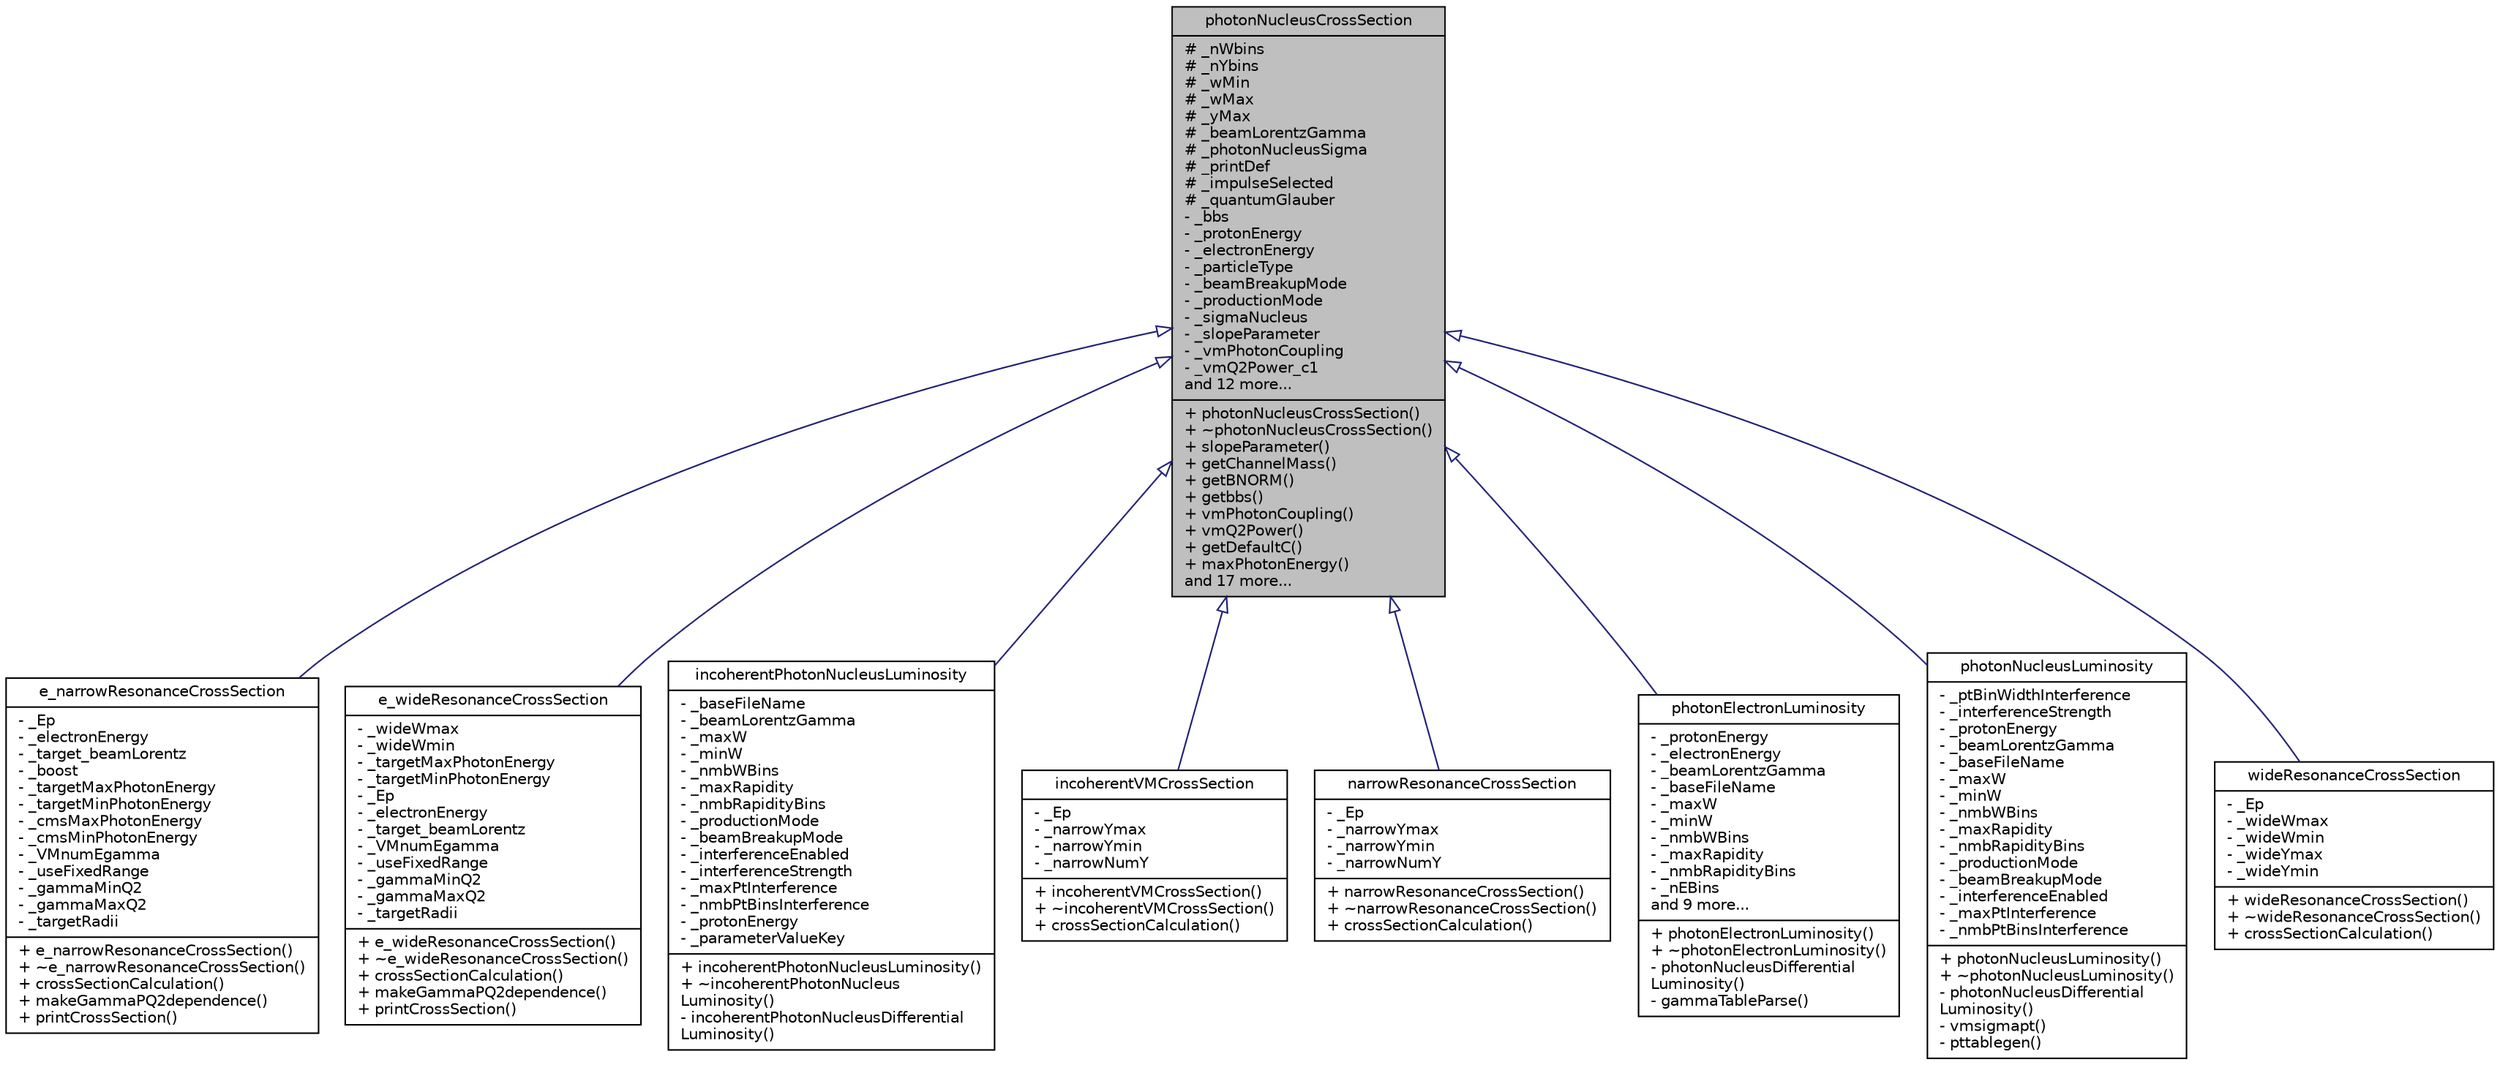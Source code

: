 digraph "photonNucleusCrossSection"
{
 // LATEX_PDF_SIZE
  bgcolor="transparent";
  edge [fontname="Helvetica",fontsize="10",labelfontname="Helvetica",labelfontsize="10"];
  node [fontname="Helvetica",fontsize="10",shape=record];
  Node0 [label="{photonNucleusCrossSection\n|# _nWbins\l# _nYbins\l# _wMin\l# _wMax\l# _yMax\l# _beamLorentzGamma\l# _photonNucleusSigma\l# _printDef\l# _impulseSelected\l# _quantumGlauber\l- _bbs\l- _protonEnergy\l- _electronEnergy\l- _particleType\l- _beamBreakupMode\l- _productionMode\l- _sigmaNucleus\l- _slopeParameter\l- _vmPhotonCoupling\l- _vmQ2Power_c1\land 12 more...\l|+ photonNucleusCrossSection()\l+ ~photonNucleusCrossSection()\l+ slopeParameter()\l+ getChannelMass()\l+ getBNORM()\l+ getbbs()\l+ vmPhotonCoupling()\l+ vmQ2Power()\l+ getDefaultC()\l+ maxPhotonEnergy()\land 17 more...\l}",height=0.2,width=0.4,color="black", fillcolor="grey75", style="filled", fontcolor="black",tooltip=" "];
  Node0 -> Node1 [dir="back",color="midnightblue",fontsize="10",style="solid",arrowtail="onormal",fontname="Helvetica"];
  Node1 [label="{e_narrowResonanceCrossSection\n|- _Ep\l- _electronEnergy\l- _target_beamLorentz\l- _boost\l- _targetMaxPhotonEnergy\l- _targetMinPhotonEnergy\l- _cmsMaxPhotonEnergy\l- _cmsMinPhotonEnergy\l- _VMnumEgamma\l- _useFixedRange\l- _gammaMinQ2\l- _gammaMaxQ2\l- _targetRadii\l|+ e_narrowResonanceCrossSection()\l+ ~e_narrowResonanceCrossSection()\l+ crossSectionCalculation()\l+ makeGammaPQ2dependence()\l+ printCrossSection()\l}",height=0.2,width=0.4,color="black",URL="$classe__narrowResonanceCrossSection.html",tooltip=" "];
  Node0 -> Node2 [dir="back",color="midnightblue",fontsize="10",style="solid",arrowtail="onormal",fontname="Helvetica"];
  Node2 [label="{e_wideResonanceCrossSection\n|- _wideWmax\l- _wideWmin\l- _targetMaxPhotonEnergy\l- _targetMinPhotonEnergy\l- _Ep\l- _electronEnergy\l- _target_beamLorentz\l- _VMnumEgamma\l- _useFixedRange\l- _gammaMinQ2\l- _gammaMaxQ2\l- _targetRadii\l|+ e_wideResonanceCrossSection()\l+ ~e_wideResonanceCrossSection()\l+ crossSectionCalculation()\l+ makeGammaPQ2dependence()\l+ printCrossSection()\l}",height=0.2,width=0.4,color="black",URL="$classe__wideResonanceCrossSection.html",tooltip=" "];
  Node0 -> Node3 [dir="back",color="midnightblue",fontsize="10",style="solid",arrowtail="onormal",fontname="Helvetica"];
  Node3 [label="{incoherentPhotonNucleusLuminosity\n|- _baseFileName\l- _beamLorentzGamma\l- _maxW\l- _minW\l- _nmbWBins\l- _maxRapidity\l- _nmbRapidityBins\l- _productionMode\l- _beamBreakupMode\l- _interferenceEnabled\l- _interferenceStrength\l- _maxPtInterference\l- _nmbPtBinsInterference\l- _protonEnergy\l- _parameterValueKey\l|+ incoherentPhotonNucleusLuminosity()\l+ ~incoherentPhotonNucleus\lLuminosity()\l- incoherentPhotonNucleusDifferential\lLuminosity()\l}",height=0.2,width=0.4,color="black",URL="$classincoherentPhotonNucleusLuminosity.html",tooltip=" "];
  Node0 -> Node4 [dir="back",color="midnightblue",fontsize="10",style="solid",arrowtail="onormal",fontname="Helvetica"];
  Node4 [label="{incoherentVMCrossSection\n|- _Ep\l- _narrowYmax\l- _narrowYmin\l- _narrowNumY\l|+ incoherentVMCrossSection()\l+ ~incoherentVMCrossSection()\l+ crossSectionCalculation()\l}",height=0.2,width=0.4,color="black",URL="$classincoherentVMCrossSection.html",tooltip=" "];
  Node0 -> Node5 [dir="back",color="midnightblue",fontsize="10",style="solid",arrowtail="onormal",fontname="Helvetica"];
  Node5 [label="{narrowResonanceCrossSection\n|- _Ep\l- _narrowYmax\l- _narrowYmin\l- _narrowNumY\l|+ narrowResonanceCrossSection()\l+ ~narrowResonanceCrossSection()\l+ crossSectionCalculation()\l}",height=0.2,width=0.4,color="black",URL="$classnarrowResonanceCrossSection.html",tooltip=" "];
  Node0 -> Node6 [dir="back",color="midnightblue",fontsize="10",style="solid",arrowtail="onormal",fontname="Helvetica"];
  Node6 [label="{photonElectronLuminosity\n|- _protonEnergy\l- _electronEnergy\l- _beamLorentzGamma\l- _baseFileName\l- _maxW\l- _minW\l- _nmbWBins\l- _maxRapidity\l- _nmbRapidityBins\l- _nEBins\land 9 more...\l|+ photonElectronLuminosity()\l+ ~photonElectronLuminosity()\l- photonNucleusDifferential\lLuminosity()\l- gammaTableParse()\l}",height=0.2,width=0.4,color="black",URL="$classphotonElectronLuminosity.html",tooltip=" "];
  Node0 -> Node7 [dir="back",color="midnightblue",fontsize="10",style="solid",arrowtail="onormal",fontname="Helvetica"];
  Node7 [label="{photonNucleusLuminosity\n|- _ptBinWidthInterference\l- _interferenceStrength\l- _protonEnergy\l- _beamLorentzGamma\l- _baseFileName\l- _maxW\l- _minW\l- _nmbWBins\l- _maxRapidity\l- _nmbRapidityBins\l- _productionMode\l- _beamBreakupMode\l- _interferenceEnabled\l- _maxPtInterference\l- _nmbPtBinsInterference\l|+ photonNucleusLuminosity()\l+ ~photonNucleusLuminosity()\l- photonNucleusDifferential\lLuminosity()\l- vmsigmapt()\l- pttablegen()\l}",height=0.2,width=0.4,color="black",URL="$classphotonNucleusLuminosity.html",tooltip=" "];
  Node0 -> Node8 [dir="back",color="midnightblue",fontsize="10",style="solid",arrowtail="onormal",fontname="Helvetica"];
  Node8 [label="{wideResonanceCrossSection\n|- _Ep\l- _wideWmax\l- _wideWmin\l- _wideYmax\l- _wideYmin\l|+ wideResonanceCrossSection()\l+ ~wideResonanceCrossSection()\l+ crossSectionCalculation()\l}",height=0.2,width=0.4,color="black",URL="$classwideResonanceCrossSection.html",tooltip=" "];
}
